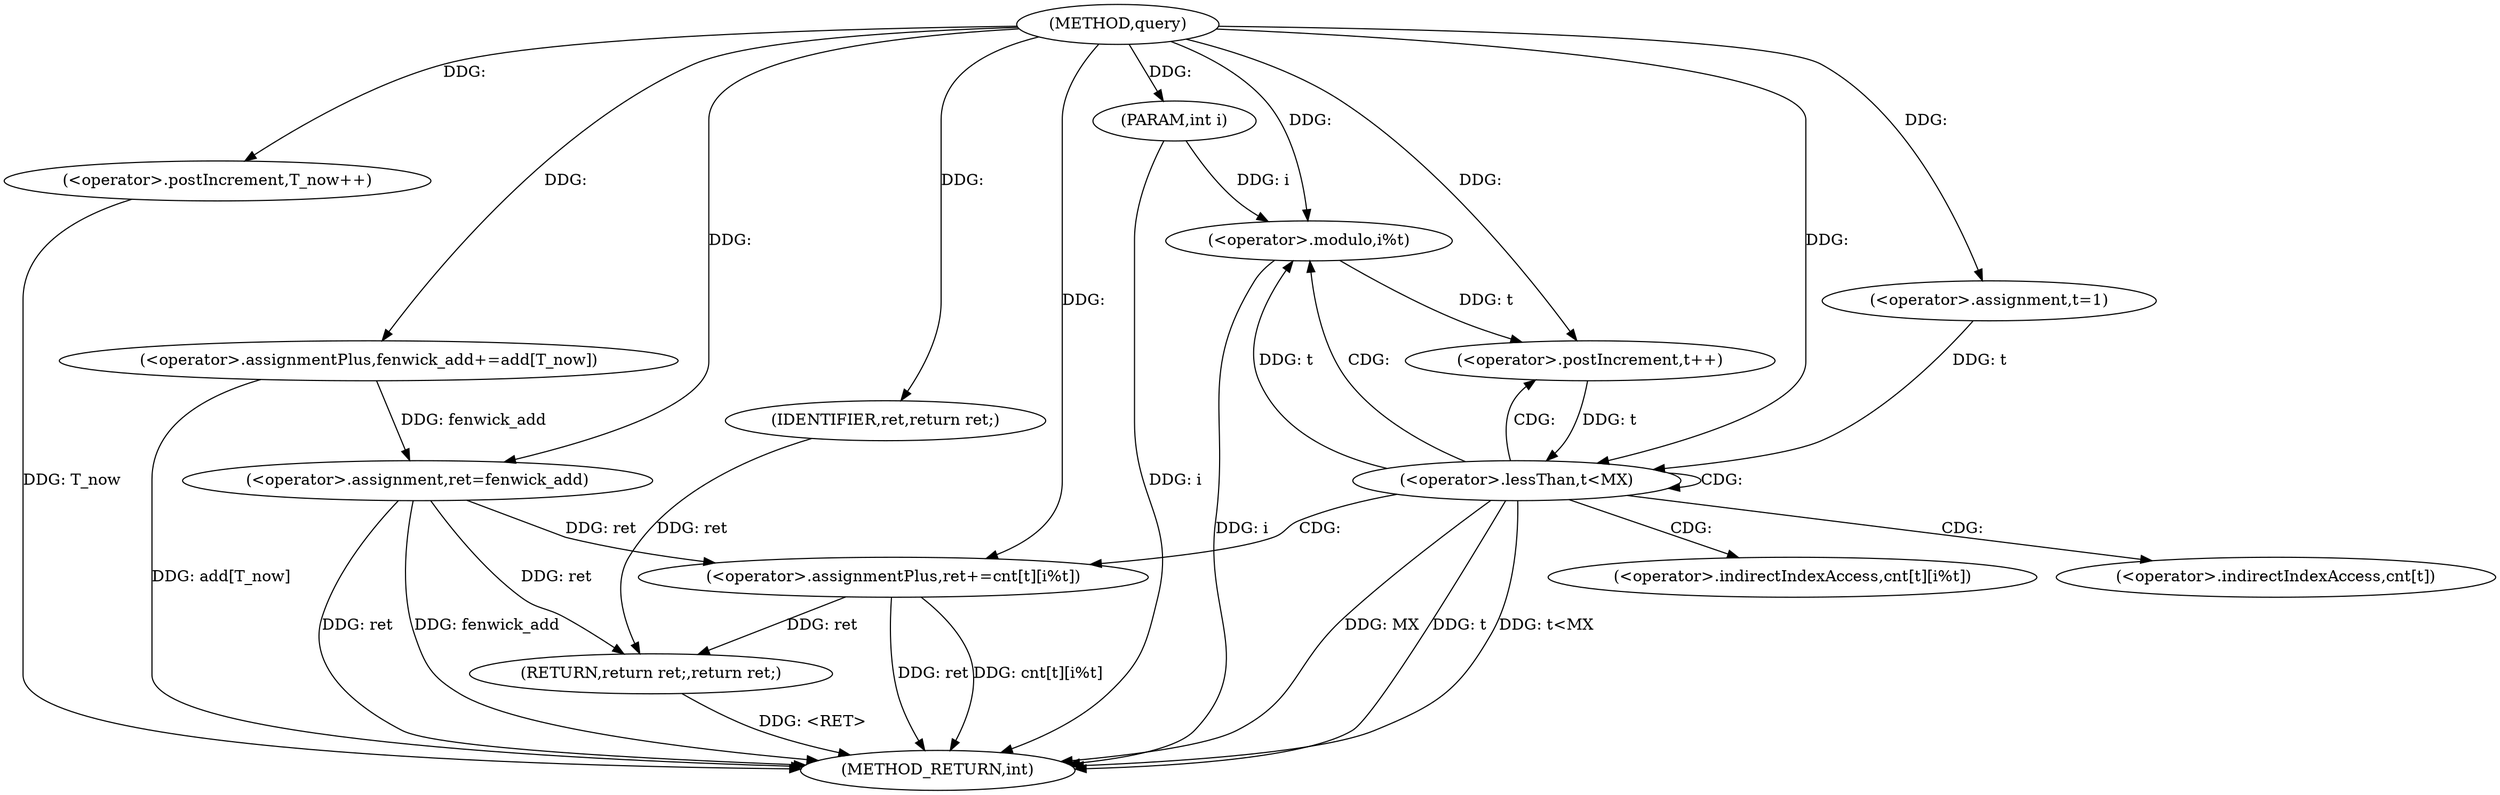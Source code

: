 digraph "query" {  
"1000254" [label = "(METHOD,query)" ]
"1000289" [label = "(METHOD_RETURN,int)" ]
"1000255" [label = "(PARAM,int i)" ]
"1000257" [label = "(<operator>.postIncrement,T_now++)" ]
"1000259" [label = "(<operator>.assignmentPlus,fenwick_add+=add[T_now])" ]
"1000265" [label = "(<operator>.assignment,ret=fenwick_add)" ]
"1000287" [label = "(RETURN,return ret;,return ret;)" ]
"1000270" [label = "(<operator>.assignment,t=1)" ]
"1000273" [label = "(<operator>.lessThan,t<MX)" ]
"1000276" [label = "(<operator>.postIncrement,t++)" ]
"1000278" [label = "(<operator>.assignmentPlus,ret+=cnt[t][i%t])" ]
"1000288" [label = "(IDENTIFIER,ret,return ret;)" ]
"1000284" [label = "(<operator>.modulo,i%t)" ]
"1000280" [label = "(<operator>.indirectIndexAccess,cnt[t][i%t])" ]
"1000281" [label = "(<operator>.indirectIndexAccess,cnt[t])" ]
  "1000287" -> "1000289"  [ label = "DDG: <RET>"] 
  "1000255" -> "1000289"  [ label = "DDG: i"] 
  "1000257" -> "1000289"  [ label = "DDG: T_now"] 
  "1000259" -> "1000289"  [ label = "DDG: add[T_now]"] 
  "1000265" -> "1000289"  [ label = "DDG: ret"] 
  "1000265" -> "1000289"  [ label = "DDG: fenwick_add"] 
  "1000273" -> "1000289"  [ label = "DDG: t"] 
  "1000273" -> "1000289"  [ label = "DDG: t<MX"] 
  "1000278" -> "1000289"  [ label = "DDG: ret"] 
  "1000284" -> "1000289"  [ label = "DDG: i"] 
  "1000278" -> "1000289"  [ label = "DDG: cnt[t][i%t]"] 
  "1000273" -> "1000289"  [ label = "DDG: MX"] 
  "1000254" -> "1000255"  [ label = "DDG: "] 
  "1000259" -> "1000265"  [ label = "DDG: fenwick_add"] 
  "1000254" -> "1000265"  [ label = "DDG: "] 
  "1000288" -> "1000287"  [ label = "DDG: ret"] 
  "1000265" -> "1000287"  [ label = "DDG: ret"] 
  "1000278" -> "1000287"  [ label = "DDG: ret"] 
  "1000254" -> "1000257"  [ label = "DDG: "] 
  "1000254" -> "1000259"  [ label = "DDG: "] 
  "1000254" -> "1000270"  [ label = "DDG: "] 
  "1000254" -> "1000288"  [ label = "DDG: "] 
  "1000270" -> "1000273"  [ label = "DDG: t"] 
  "1000276" -> "1000273"  [ label = "DDG: t"] 
  "1000254" -> "1000273"  [ label = "DDG: "] 
  "1000284" -> "1000276"  [ label = "DDG: t"] 
  "1000254" -> "1000276"  [ label = "DDG: "] 
  "1000265" -> "1000278"  [ label = "DDG: ret"] 
  "1000254" -> "1000278"  [ label = "DDG: "] 
  "1000255" -> "1000284"  [ label = "DDG: i"] 
  "1000254" -> "1000284"  [ label = "DDG: "] 
  "1000273" -> "1000284"  [ label = "DDG: t"] 
  "1000273" -> "1000278"  [ label = "CDG: "] 
  "1000273" -> "1000281"  [ label = "CDG: "] 
  "1000273" -> "1000276"  [ label = "CDG: "] 
  "1000273" -> "1000273"  [ label = "CDG: "] 
  "1000273" -> "1000284"  [ label = "CDG: "] 
  "1000273" -> "1000280"  [ label = "CDG: "] 
}
